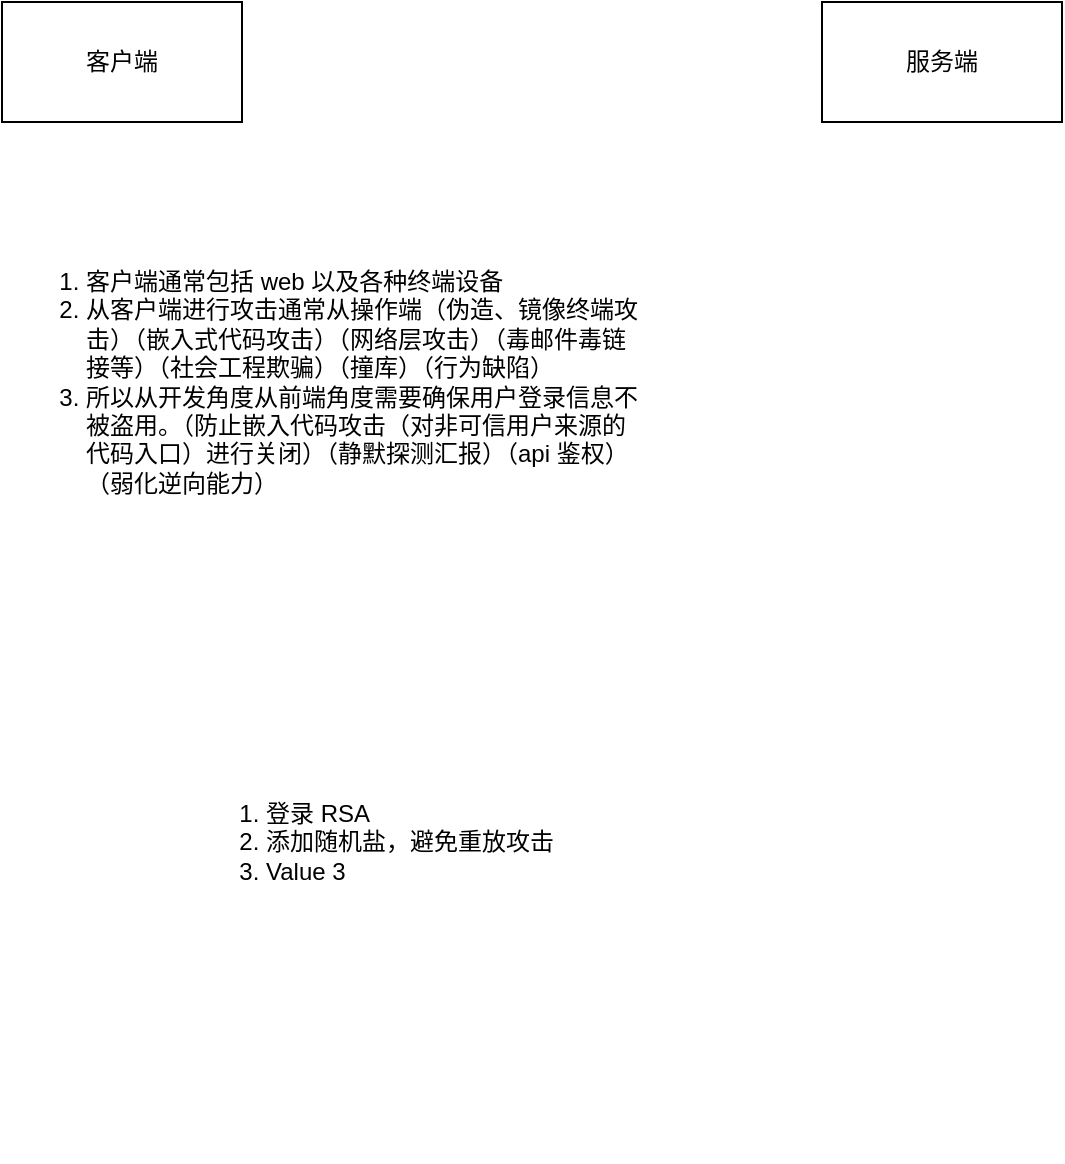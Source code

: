 <mxfile>
    <diagram id="FAMcKlBlSq6JOcy9fYNr" name="第 1 页">
        <mxGraphModel dx="582" dy="272" grid="1" gridSize="10" guides="1" tooltips="1" connect="1" arrows="1" fold="1" page="1" pageScale="1" pageWidth="827" pageHeight="1169" math="0" shadow="0">
            <root>
                <mxCell id="0"/>
                <mxCell id="1" parent="0"/>
                <mxCell id="2" value="客户端" style="rounded=0;whiteSpace=wrap;html=1;" vertex="1" parent="1">
                    <mxGeometry x="80" y="40" width="120" height="60" as="geometry"/>
                </mxCell>
                <mxCell id="3" value="服务端" style="rounded=0;whiteSpace=wrap;html=1;" vertex="1" parent="1">
                    <mxGeometry x="490" y="40" width="120" height="60" as="geometry"/>
                </mxCell>
                <mxCell id="4" value="&lt;ol&gt;&lt;li&gt;客户端通常包括 web 以及各种终端设备&lt;/li&gt;&lt;li&gt;从客户端进行攻击通常从操作端（伪造、镜像终端攻击）（嵌入式代码攻击）（网络层攻击）（毒邮件毒链接等）（社会工程欺骗）（撞库）（行为缺陷）&lt;/li&gt;&lt;li&gt;所以从开发角度从前端角度需要确保用户登录信息不被盗用。（防止嵌入代码攻击（对非可信用户来源的代码入口）进行关闭）（静默探测汇报）（api 鉴权）（弱化逆向能力）&lt;/li&gt;&lt;/ol&gt;" style="text;strokeColor=none;fillColor=none;html=1;whiteSpace=wrap;verticalAlign=middle;overflow=hidden;" vertex="1" parent="1">
                    <mxGeometry x="80" y="120" width="320" height="220" as="geometry"/>
                </mxCell>
                <mxCell id="5" value="&lt;ol&gt;&lt;li&gt;登录 RSA&lt;/li&gt;&lt;li&gt;添加随机盐，避免重放攻击&lt;/li&gt;&lt;li&gt;Value 3&lt;/li&gt;&lt;/ol&gt;" style="text;strokeColor=none;fillColor=none;html=1;whiteSpace=wrap;verticalAlign=middle;overflow=hidden;" vertex="1" parent="1">
                    <mxGeometry x="170" y="300" width="300" height="320" as="geometry"/>
                </mxCell>
            </root>
        </mxGraphModel>
    </diagram>
</mxfile>